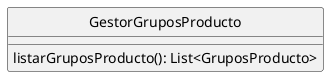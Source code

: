 @startuml GestorGruposProducto
hide circle
class GestorGruposProducto{
    listarGruposProducto(): List<GruposProducto>
}

@enduml